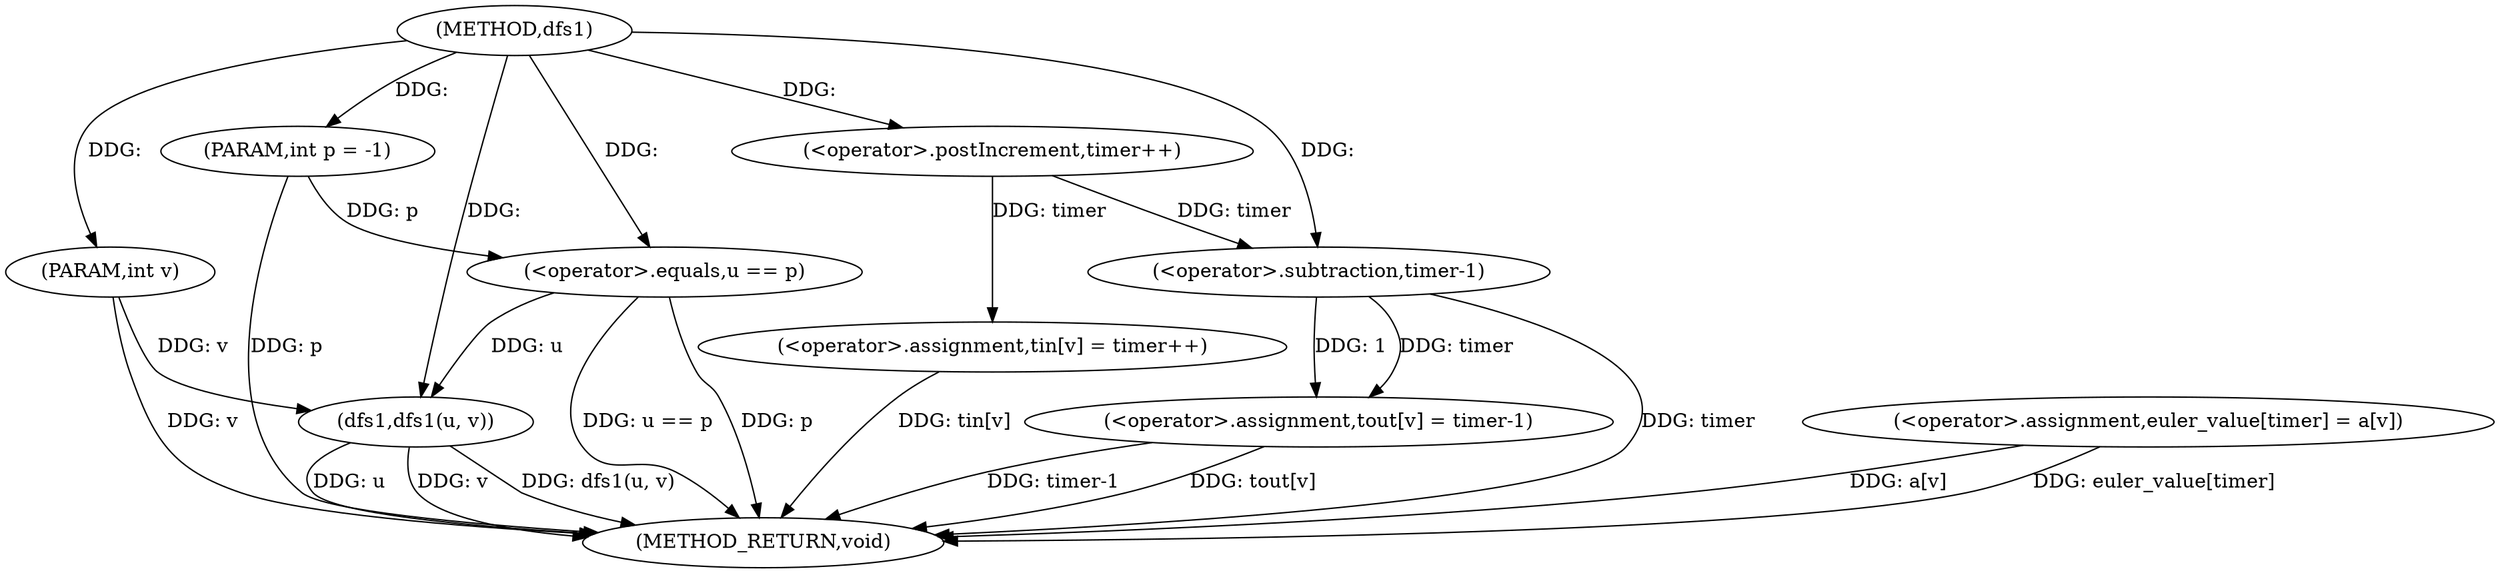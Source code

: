 digraph "dfs1" {  
"1000151" [label = "(METHOD,dfs1)" ]
"1000185" [label = "(METHOD_RETURN,void)" ]
"1000152" [label = "(PARAM,int v)" ]
"1000153" [label = "(PARAM,int p = -1)" ]
"1000155" [label = "(<operator>.assignment,euler_value[timer] = a[v])" ]
"1000162" [label = "(<operator>.assignment,tin[v] = timer++)" ]
"1000178" [label = "(<operator>.assignment,tout[v] = timer-1)" ]
"1000175" [label = "(dfs1,dfs1(u, v))" ]
"1000166" [label = "(<operator>.postIncrement,timer++)" ]
"1000171" [label = "(<operator>.equals,u == p)" ]
"1000182" [label = "(<operator>.subtraction,timer-1)" ]
  "1000152" -> "1000185"  [ label = "DDG: v"] 
  "1000153" -> "1000185"  [ label = "DDG: p"] 
  "1000155" -> "1000185"  [ label = "DDG: euler_value[timer]"] 
  "1000155" -> "1000185"  [ label = "DDG: a[v]"] 
  "1000162" -> "1000185"  [ label = "DDG: tin[v]"] 
  "1000171" -> "1000185"  [ label = "DDG: p"] 
  "1000171" -> "1000185"  [ label = "DDG: u == p"] 
  "1000175" -> "1000185"  [ label = "DDG: u"] 
  "1000175" -> "1000185"  [ label = "DDG: v"] 
  "1000175" -> "1000185"  [ label = "DDG: dfs1(u, v)"] 
  "1000178" -> "1000185"  [ label = "DDG: tout[v]"] 
  "1000182" -> "1000185"  [ label = "DDG: timer"] 
  "1000178" -> "1000185"  [ label = "DDG: timer-1"] 
  "1000151" -> "1000152"  [ label = "DDG: "] 
  "1000151" -> "1000153"  [ label = "DDG: "] 
  "1000182" -> "1000178"  [ label = "DDG: timer"] 
  "1000182" -> "1000178"  [ label = "DDG: 1"] 
  "1000166" -> "1000162"  [ label = "DDG: timer"] 
  "1000151" -> "1000166"  [ label = "DDG: "] 
  "1000171" -> "1000175"  [ label = "DDG: u"] 
  "1000151" -> "1000175"  [ label = "DDG: "] 
  "1000152" -> "1000175"  [ label = "DDG: v"] 
  "1000166" -> "1000182"  [ label = "DDG: timer"] 
  "1000151" -> "1000182"  [ label = "DDG: "] 
  "1000151" -> "1000171"  [ label = "DDG: "] 
  "1000153" -> "1000171"  [ label = "DDG: p"] 
}
